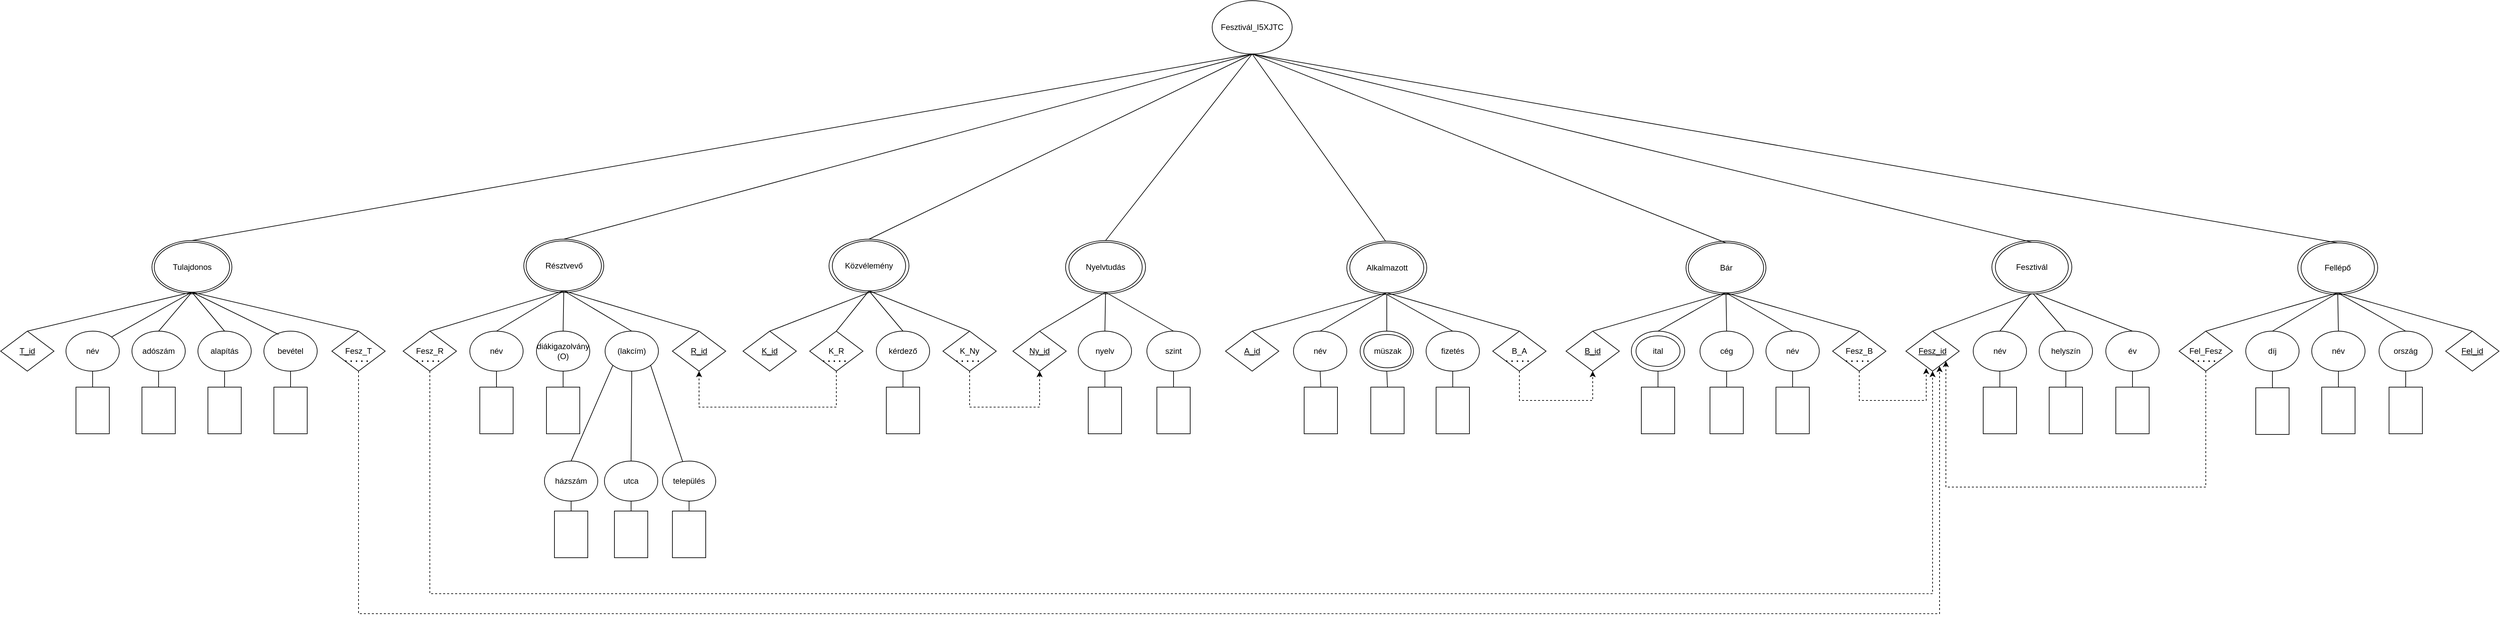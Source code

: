 <mxfile version="22.0.2" type="device">
  <diagram name="Page-1" id="97916047-d0de-89f5-080d-49f4d83e522f">
    <mxGraphModel dx="3779.5" dy="2480.5" grid="1" gridSize="10" guides="1" tooltips="1" connect="1" arrows="1" fold="1" page="1" pageScale="1.5" pageWidth="1169" pageHeight="827" background="none" math="0" shadow="0">
      <root>
        <mxCell id="0" />
        <mxCell id="1" parent="0" />
        <mxCell id="gpzR5CBWOuM9B5lPcLhK-56" value="Fesztivál_I5XJTC" style="ellipse;whiteSpace=wrap;html=1;" parent="1" vertex="1">
          <mxGeometry x="689" y="-240" width="120" height="80" as="geometry" />
        </mxCell>
        <mxCell id="gpzR5CBWOuM9B5lPcLhK-57" value="Résztvevő" style="ellipse;whiteSpace=wrap;html=1;" parent="1" vertex="1">
          <mxGeometry x="-344" y="118" width="120" height="80" as="geometry" />
        </mxCell>
        <mxCell id="gpzR5CBWOuM9B5lPcLhK-58" value="Bár" style="ellipse;whiteSpace=wrap;html=1;" parent="1" vertex="1">
          <mxGeometry x="1400" y="121" width="120" height="80" as="geometry" />
        </mxCell>
        <mxCell id="gpzR5CBWOuM9B5lPcLhK-59" value="Tulajdonos" style="ellipse;whiteSpace=wrap;html=1;" parent="1" vertex="1">
          <mxGeometry x="-902" y="120" width="120" height="80" as="geometry" />
        </mxCell>
        <mxCell id="gpzR5CBWOuM9B5lPcLhK-60" value="Fellépő" style="ellipse;whiteSpace=wrap;html=1;" parent="1" vertex="1">
          <mxGeometry x="2318" y="121" width="120" height="80" as="geometry" />
        </mxCell>
        <mxCell id="gpzR5CBWOuM9B5lPcLhK-62" value="" style="endArrow=none;html=1;rounded=0;entryX=0.5;entryY=1;entryDx=0;entryDy=0;exitX=0.5;exitY=0;exitDx=0;exitDy=0;" parent="1" source="OQ8OwJereQaBiXP1IK4k-3" target="gpzR5CBWOuM9B5lPcLhK-56" edge="1">
          <mxGeometry width="50" height="50" relative="1" as="geometry">
            <mxPoint x="867" y="570" as="sourcePoint" />
            <mxPoint x="917" y="520" as="targetPoint" />
          </mxGeometry>
        </mxCell>
        <mxCell id="gpzR5CBWOuM9B5lPcLhK-63" value="" style="endArrow=none;html=1;rounded=0;entryX=0.5;entryY=1;entryDx=0;entryDy=0;exitX=0.5;exitY=0;exitDx=0;exitDy=0;" parent="1" source="gpzR5CBWOuM9B5lPcLhK-57" target="gpzR5CBWOuM9B5lPcLhK-56" edge="1">
          <mxGeometry width="50" height="50" relative="1" as="geometry">
            <mxPoint x="867" y="570" as="sourcePoint" />
            <mxPoint x="917" y="520" as="targetPoint" />
          </mxGeometry>
        </mxCell>
        <mxCell id="gpzR5CBWOuM9B5lPcLhK-64" value="" style="endArrow=none;html=1;rounded=0;exitX=0.5;exitY=0;exitDx=0;exitDy=0;entryX=0.5;entryY=1;entryDx=0;entryDy=0;" parent="1" source="OQ8OwJereQaBiXP1IK4k-1" target="gpzR5CBWOuM9B5lPcLhK-56" edge="1">
          <mxGeometry width="50" height="50" relative="1" as="geometry">
            <mxPoint x="867" y="570" as="sourcePoint" />
            <mxPoint x="1090" y="70" as="targetPoint" />
          </mxGeometry>
        </mxCell>
        <mxCell id="gpzR5CBWOuM9B5lPcLhK-65" value="" style="endArrow=none;html=1;rounded=0;entryX=0.5;entryY=1;entryDx=0;entryDy=0;exitX=0.5;exitY=0;exitDx=0;exitDy=0;" parent="1" source="gpzR5CBWOuM9B5lPcLhK-59" target="gpzR5CBWOuM9B5lPcLhK-56" edge="1">
          <mxGeometry width="50" height="50" relative="1" as="geometry">
            <mxPoint x="-235.574" y="166.716" as="sourcePoint" />
            <mxPoint x="816" y="70" as="targetPoint" />
          </mxGeometry>
        </mxCell>
        <mxCell id="gpzR5CBWOuM9B5lPcLhK-67" value="név" style="ellipse;whiteSpace=wrap;html=1;" parent="1" vertex="1">
          <mxGeometry x="1831" y="256" width="80" height="60" as="geometry" />
        </mxCell>
        <mxCell id="gpzR5CBWOuM9B5lPcLhK-69" value="helyszín" style="ellipse;whiteSpace=wrap;html=1;" parent="1" vertex="1">
          <mxGeometry x="1930" y="256" width="80" height="60" as="geometry" />
        </mxCell>
        <mxCell id="gpzR5CBWOuM9B5lPcLhK-70" value="év" style="ellipse;whiteSpace=wrap;html=1;" parent="1" vertex="1">
          <mxGeometry x="2030" y="256" width="80" height="60" as="geometry" />
        </mxCell>
        <mxCell id="gpzR5CBWOuM9B5lPcLhK-74" value="" style="endArrow=none;html=1;rounded=0;exitX=0.5;exitY=0;exitDx=0;exitDy=0;entryX=0.5;entryY=1;entryDx=0;entryDy=0;" parent="1" source="eGRWjD5pN5fuBiRvpTxn-2" target="eGRWjD5pN5fuBiRvpTxn-11" edge="1">
          <mxGeometry width="50" height="50" relative="1" as="geometry">
            <mxPoint x="1449.04" y="4" as="sourcePoint" />
            <mxPoint x="1800" y="585" as="targetPoint" />
          </mxGeometry>
        </mxCell>
        <mxCell id="gpzR5CBWOuM9B5lPcLhK-75" value="" style="endArrow=none;html=1;rounded=0;entryX=0.5;entryY=1;entryDx=0;entryDy=0;exitX=0.5;exitY=0;exitDx=0;exitDy=0;" parent="1" source="gpzR5CBWOuM9B5lPcLhK-67" target="OQ8OwJereQaBiXP1IK4k-2" edge="1">
          <mxGeometry width="50" height="50" relative="1" as="geometry">
            <mxPoint x="1898" y="-25" as="sourcePoint" />
            <mxPoint x="1948" y="-75" as="targetPoint" />
          </mxGeometry>
        </mxCell>
        <mxCell id="gpzR5CBWOuM9B5lPcLhK-76" value="" style="endArrow=none;html=1;rounded=0;entryX=0.5;entryY=0;entryDx=0;entryDy=0;exitX=0.5;exitY=1;exitDx=0;exitDy=0;" parent="1" source="OQ8OwJereQaBiXP1IK4k-2" target="gpzR5CBWOuM9B5lPcLhK-69" edge="1">
          <mxGeometry width="50" height="50" relative="1" as="geometry">
            <mxPoint x="2100" y="180" as="sourcePoint" />
            <mxPoint x="1948" y="-75" as="targetPoint" />
          </mxGeometry>
        </mxCell>
        <mxCell id="gpzR5CBWOuM9B5lPcLhK-77" value="" style="endArrow=none;html=1;rounded=0;exitX=0.5;exitY=0;exitDx=0;exitDy=0;entryX=0.5;entryY=1;entryDx=0;entryDy=0;" parent="1" source="gpzR5CBWOuM9B5lPcLhK-70" target="OQ8OwJereQaBiXP1IK4k-2" edge="1">
          <mxGeometry width="50" height="50" relative="1" as="geometry">
            <mxPoint x="1898" y="-25" as="sourcePoint" />
            <mxPoint x="1983" y="240" as="targetPoint" />
          </mxGeometry>
        </mxCell>
        <mxCell id="gpzR5CBWOuM9B5lPcLhK-82" value="" style="endArrow=none;html=1;rounded=0;entryX=0.5;entryY=1;entryDx=0;entryDy=0;exitX=0.5;exitY=0;exitDx=0;exitDy=0;" parent="1" source="eGRWjD5pN5fuBiRvpTxn-88" target="gpzR5CBWOuM9B5lPcLhK-67" edge="1">
          <mxGeometry width="50" height="50" relative="1" as="geometry">
            <mxPoint x="1770" y="349" as="sourcePoint" />
            <mxPoint x="1923" y="-75" as="targetPoint" />
          </mxGeometry>
        </mxCell>
        <mxCell id="gpzR5CBWOuM9B5lPcLhK-83" value="" style="endArrow=none;html=1;rounded=0;entryX=0.5;entryY=1;entryDx=0;entryDy=0;exitX=0.5;exitY=0;exitDx=0;exitDy=0;" parent="1" source="eGRWjD5pN5fuBiRvpTxn-89" target="gpzR5CBWOuM9B5lPcLhK-69" edge="1">
          <mxGeometry width="50" height="50" relative="1" as="geometry">
            <mxPoint x="1885" y="349" as="sourcePoint" />
            <mxPoint x="1935" y="-75" as="targetPoint" />
          </mxGeometry>
        </mxCell>
        <mxCell id="gpzR5CBWOuM9B5lPcLhK-84" value="" style="endArrow=none;html=1;rounded=0;entryX=0.5;entryY=1;entryDx=0;entryDy=0;exitX=0.5;exitY=0;exitDx=0;exitDy=0;" parent="1" source="eGRWjD5pN5fuBiRvpTxn-90" target="gpzR5CBWOuM9B5lPcLhK-70" edge="1">
          <mxGeometry width="50" height="50" relative="1" as="geometry">
            <mxPoint x="2029" y="349" as="sourcePoint" />
            <mxPoint x="1935" y="-75" as="targetPoint" />
          </mxGeometry>
        </mxCell>
        <mxCell id="eGRWjD5pN5fuBiRvpTxn-2" value="&lt;u&gt;Fesz_id&lt;/u&gt;" style="rhombus;whiteSpace=wrap;html=1;" parent="1" vertex="1">
          <mxGeometry x="1730" y="256" width="80" height="60" as="geometry" />
        </mxCell>
        <mxCell id="eGRWjD5pN5fuBiRvpTxn-3" value="név" style="ellipse;whiteSpace=wrap;html=1;" parent="1" vertex="1">
          <mxGeometry x="-1031" y="256" width="80" height="60" as="geometry" />
        </mxCell>
        <mxCell id="eGRWjD5pN5fuBiRvpTxn-4" value="adószám" style="ellipse;whiteSpace=wrap;html=1;" parent="1" vertex="1">
          <mxGeometry x="-932" y="256" width="80" height="60" as="geometry" />
        </mxCell>
        <mxCell id="eGRWjD5pN5fuBiRvpTxn-5" value="&lt;u&gt;T_id&lt;/u&gt;" style="rhombus;whiteSpace=wrap;html=1;" parent="1" vertex="1">
          <mxGeometry x="-1129" y="256" width="80" height="60" as="geometry" />
        </mxCell>
        <mxCell id="eGRWjD5pN5fuBiRvpTxn-6" value="" style="endArrow=none;html=1;rounded=0;exitX=0.5;exitY=0;exitDx=0;exitDy=0;entryX=0.5;entryY=1;entryDx=0;entryDy=0;" parent="1" source="eGRWjD5pN5fuBiRvpTxn-5" target="OQ8OwJereQaBiXP1IK4k-8" edge="1">
          <mxGeometry width="50" height="50" relative="1" as="geometry">
            <mxPoint x="-796" y="435" as="sourcePoint" />
            <mxPoint x="-816" y="280" as="targetPoint" />
          </mxGeometry>
        </mxCell>
        <mxCell id="eGRWjD5pN5fuBiRvpTxn-7" value="" style="endArrow=none;html=1;rounded=0;entryX=0.5;entryY=1;entryDx=0;entryDy=0;exitX=1;exitY=0;exitDx=0;exitDy=0;" parent="1" source="eGRWjD5pN5fuBiRvpTxn-3" target="OQ8OwJereQaBiXP1IK4k-8" edge="1">
          <mxGeometry width="50" height="50" relative="1" as="geometry">
            <mxPoint x="-896" y="185" as="sourcePoint" />
            <mxPoint x="-846" y="135" as="targetPoint" />
          </mxGeometry>
        </mxCell>
        <mxCell id="eGRWjD5pN5fuBiRvpTxn-8" value="" style="endArrow=none;html=1;rounded=0;entryX=0.5;entryY=1;entryDx=0;entryDy=0;exitX=0.5;exitY=0;exitDx=0;exitDy=0;" parent="1" source="eGRWjD5pN5fuBiRvpTxn-4" target="OQ8OwJereQaBiXP1IK4k-8" edge="1">
          <mxGeometry width="50" height="50" relative="1" as="geometry">
            <mxPoint x="-896" y="185" as="sourcePoint" />
            <mxPoint x="-846" y="135" as="targetPoint" />
          </mxGeometry>
        </mxCell>
        <mxCell id="eGRWjD5pN5fuBiRvpTxn-9" value="alapítás" style="ellipse;whiteSpace=wrap;html=1;" parent="1" vertex="1">
          <mxGeometry x="-833" y="256" width="80" height="60" as="geometry" />
        </mxCell>
        <mxCell id="eGRWjD5pN5fuBiRvpTxn-10" value="" style="endArrow=none;html=1;rounded=0;exitX=0.5;exitY=0;exitDx=0;exitDy=0;entryX=0.5;entryY=1;entryDx=0;entryDy=0;" parent="1" source="eGRWjD5pN5fuBiRvpTxn-9" target="OQ8OwJereQaBiXP1IK4k-8" edge="1">
          <mxGeometry width="50" height="50" relative="1" as="geometry">
            <mxPoint x="-816" y="225" as="sourcePoint" />
            <mxPoint x="-759" y="250" as="targetPoint" />
          </mxGeometry>
        </mxCell>
        <mxCell id="eGRWjD5pN5fuBiRvpTxn-11" value="Fesztivál" style="ellipse;whiteSpace=wrap;html=1;" parent="1" vertex="1">
          <mxGeometry x="1859" y="120" width="120" height="80" as="geometry" />
        </mxCell>
        <mxCell id="eGRWjD5pN5fuBiRvpTxn-12" value="" style="endArrow=none;html=1;rounded=0;entryX=0.5;entryY=1;entryDx=0;entryDy=0;exitX=0.5;exitY=0;exitDx=0;exitDy=0;" parent="1" source="OQ8OwJereQaBiXP1IK4k-2" target="gpzR5CBWOuM9B5lPcLhK-56" edge="1">
          <mxGeometry width="50" height="50" relative="1" as="geometry">
            <mxPoint x="890" y="630" as="sourcePoint" />
            <mxPoint x="940" y="580" as="targetPoint" />
          </mxGeometry>
        </mxCell>
        <mxCell id="eGRWjD5pN5fuBiRvpTxn-18" value="bevétel" style="ellipse;whiteSpace=wrap;html=1;" parent="1" vertex="1">
          <mxGeometry x="-734" y="256" width="80" height="60" as="geometry" />
        </mxCell>
        <mxCell id="eGRWjD5pN5fuBiRvpTxn-19" value="" style="endArrow=none;html=1;rounded=0;entryX=0.5;entryY=1;entryDx=0;entryDy=0;exitX=0.275;exitY=0.083;exitDx=0;exitDy=0;exitPerimeter=0;" parent="1" source="eGRWjD5pN5fuBiRvpTxn-18" target="OQ8OwJereQaBiXP1IK4k-8" edge="1">
          <mxGeometry width="50" height="50" relative="1" as="geometry">
            <mxPoint x="-326" y="325" as="sourcePoint" />
            <mxPoint x="-276" y="275" as="targetPoint" />
          </mxGeometry>
        </mxCell>
        <mxCell id="eGRWjD5pN5fuBiRvpTxn-26" value="" style="endArrow=none;html=1;rounded=0;entryX=0.5;entryY=1;entryDx=0;entryDy=0;exitX=0.5;exitY=0;exitDx=0;exitDy=0;" parent="1" source="eGRWjD5pN5fuBiRvpTxn-79" target="eGRWjD5pN5fuBiRvpTxn-18" edge="1">
          <mxGeometry width="50" height="50" relative="1" as="geometry">
            <mxPoint x="-695" y="336" as="sourcePoint" />
            <mxPoint x="-314" y="515" as="targetPoint" />
          </mxGeometry>
        </mxCell>
        <mxCell id="eGRWjD5pN5fuBiRvpTxn-27" value="" style="endArrow=none;html=1;rounded=0;entryX=0.5;entryY=1;entryDx=0;entryDy=0;exitX=0.5;exitY=0;exitDx=0;exitDy=0;" parent="1" source="eGRWjD5pN5fuBiRvpTxn-80" target="eGRWjD5pN5fuBiRvpTxn-9" edge="1">
          <mxGeometry width="50" height="50" relative="1" as="geometry">
            <mxPoint x="-794" y="340" as="sourcePoint" />
            <mxPoint x="-323" y="515" as="targetPoint" />
          </mxGeometry>
        </mxCell>
        <mxCell id="eGRWjD5pN5fuBiRvpTxn-28" value="" style="endArrow=none;html=1;rounded=0;entryX=0.5;entryY=1;entryDx=0;entryDy=0;exitX=0.5;exitY=0;exitDx=0;exitDy=0;" parent="1" source="eGRWjD5pN5fuBiRvpTxn-78" target="eGRWjD5pN5fuBiRvpTxn-4" edge="1">
          <mxGeometry width="50" height="50" relative="1" as="geometry">
            <mxPoint x="-891" y="339" as="sourcePoint" />
            <mxPoint x="-322" y="515" as="targetPoint" />
          </mxGeometry>
        </mxCell>
        <mxCell id="eGRWjD5pN5fuBiRvpTxn-29" value="" style="endArrow=none;html=1;rounded=0;entryX=0.5;entryY=1;entryDx=0;entryDy=0;exitX=0.5;exitY=0;exitDx=0;exitDy=0;" parent="1" source="eGRWjD5pN5fuBiRvpTxn-77" target="eGRWjD5pN5fuBiRvpTxn-3" edge="1">
          <mxGeometry width="50" height="50" relative="1" as="geometry">
            <mxPoint x="-977" y="340.02" as="sourcePoint" />
            <mxPoint x="-316" y="515" as="targetPoint" />
          </mxGeometry>
        </mxCell>
        <mxCell id="eGRWjD5pN5fuBiRvpTxn-31" value="név" style="ellipse;whiteSpace=wrap;html=1;" parent="1" vertex="1">
          <mxGeometry x="2339" y="256" width="80" height="60" as="geometry" />
        </mxCell>
        <mxCell id="eGRWjD5pN5fuBiRvpTxn-32" value="ország" style="ellipse;whiteSpace=wrap;html=1;" parent="1" vertex="1">
          <mxGeometry x="2440" y="256" width="80" height="60" as="geometry" />
        </mxCell>
        <mxCell id="eGRWjD5pN5fuBiRvpTxn-33" value="díj" style="ellipse;whiteSpace=wrap;html=1;" parent="1" vertex="1">
          <mxGeometry x="2240" y="256" width="80" height="60" as="geometry" />
        </mxCell>
        <mxCell id="eGRWjD5pN5fuBiRvpTxn-35" value="&lt;u&gt;Fel_id&lt;/u&gt;" style="rhombus;whiteSpace=wrap;html=1;" parent="1" vertex="1">
          <mxGeometry x="2540" y="256" width="80" height="60" as="geometry" />
        </mxCell>
        <mxCell id="eGRWjD5pN5fuBiRvpTxn-36" value="" style="endArrow=none;html=1;rounded=0;exitX=0.5;exitY=0;exitDx=0;exitDy=0;entryX=0.5;entryY=1;entryDx=0;entryDy=0;" parent="1" source="eGRWjD5pN5fuBiRvpTxn-31" target="OQ8OwJereQaBiXP1IK4k-1" edge="1">
          <mxGeometry width="50" height="50" relative="1" as="geometry">
            <mxPoint x="2677" y="410" as="sourcePoint" />
            <mxPoint x="2230" y="250" as="targetPoint" />
          </mxGeometry>
        </mxCell>
        <mxCell id="eGRWjD5pN5fuBiRvpTxn-37" value="" style="endArrow=none;html=1;rounded=0;entryX=0.5;entryY=1;entryDx=0;entryDy=0;exitX=0.5;exitY=0;exitDx=0;exitDy=0;" parent="1" source="eGRWjD5pN5fuBiRvpTxn-35" target="OQ8OwJereQaBiXP1IK4k-1" edge="1">
          <mxGeometry width="50" height="50" relative="1" as="geometry">
            <mxPoint x="2401" y="410" as="sourcePoint" />
            <mxPoint x="2451" y="360" as="targetPoint" />
          </mxGeometry>
        </mxCell>
        <mxCell id="eGRWjD5pN5fuBiRvpTxn-38" value="" style="endArrow=none;html=1;rounded=0;entryX=0.5;entryY=1;entryDx=0;entryDy=0;exitX=0.5;exitY=0;exitDx=0;exitDy=0;" parent="1" source="eGRWjD5pN5fuBiRvpTxn-33" target="OQ8OwJereQaBiXP1IK4k-1" edge="1">
          <mxGeometry width="50" height="50" relative="1" as="geometry">
            <mxPoint x="2190" y="230" as="sourcePoint" />
            <mxPoint x="2727" y="360" as="targetPoint" />
          </mxGeometry>
        </mxCell>
        <mxCell id="eGRWjD5pN5fuBiRvpTxn-39" value="" style="endArrow=none;html=1;rounded=0;entryX=0.5;entryY=1;entryDx=0;entryDy=0;exitX=0.5;exitY=0;exitDx=0;exitDy=0;" parent="1" source="eGRWjD5pN5fuBiRvpTxn-32" target="OQ8OwJereQaBiXP1IK4k-1" edge="1">
          <mxGeometry width="50" height="50" relative="1" as="geometry">
            <mxPoint x="2677" y="410" as="sourcePoint" />
            <mxPoint x="2727" y="360" as="targetPoint" />
          </mxGeometry>
        </mxCell>
        <mxCell id="eGRWjD5pN5fuBiRvpTxn-47" value="" style="endArrow=none;html=1;rounded=0;entryX=0.5;entryY=0;entryDx=0;entryDy=0;exitX=0.5;exitY=1;exitDx=0;exitDy=0;" parent="1" source="eGRWjD5pN5fuBiRvpTxn-32" target="eGRWjD5pN5fuBiRvpTxn-93" edge="1">
          <mxGeometry width="50" height="50" relative="1" as="geometry">
            <mxPoint x="2620" y="570" as="sourcePoint" />
            <mxPoint x="2481" y="342.02" as="targetPoint" />
          </mxGeometry>
        </mxCell>
        <mxCell id="eGRWjD5pN5fuBiRvpTxn-48" value="" style="endArrow=none;html=1;rounded=0;entryX=0.5;entryY=1;entryDx=0;entryDy=0;exitX=0.5;exitY=0;exitDx=0;exitDy=0;" parent="1" source="eGRWjD5pN5fuBiRvpTxn-92" target="eGRWjD5pN5fuBiRvpTxn-31" edge="1">
          <mxGeometry width="50" height="50" relative="1" as="geometry">
            <mxPoint x="2358" y="345.02" as="sourcePoint" />
            <mxPoint x="2659" y="520" as="targetPoint" />
          </mxGeometry>
        </mxCell>
        <mxCell id="eGRWjD5pN5fuBiRvpTxn-49" value="" style="endArrow=none;html=1;rounded=0;entryX=0.5;entryY=1;entryDx=0;entryDy=0;exitX=0.5;exitY=0;exitDx=0;exitDy=0;" parent="1" source="eGRWjD5pN5fuBiRvpTxn-91" target="eGRWjD5pN5fuBiRvpTxn-33" edge="1">
          <mxGeometry width="50" height="50" relative="1" as="geometry">
            <mxPoint x="2232" y="351.02" as="sourcePoint" />
            <mxPoint x="2654" y="521" as="targetPoint" />
          </mxGeometry>
        </mxCell>
        <mxCell id="eGRWjD5pN5fuBiRvpTxn-54" value="&lt;u&gt;B_id&lt;/u&gt;" style="rhombus;whiteSpace=wrap;html=1;" parent="1" vertex="1">
          <mxGeometry x="1220" y="256" width="80" height="60" as="geometry" />
        </mxCell>
        <mxCell id="eGRWjD5pN5fuBiRvpTxn-55" value="" style="endArrow=none;html=1;rounded=0;exitX=0.5;exitY=0;exitDx=0;exitDy=0;entryX=0.5;entryY=1;entryDx=0;entryDy=0;" parent="1" source="eGRWjD5pN5fuBiRvpTxn-54" target="OQ8OwJereQaBiXP1IK4k-3" edge="1">
          <mxGeometry width="50" height="50" relative="1" as="geometry">
            <mxPoint x="1699" y="450" as="sourcePoint" />
            <mxPoint x="1530" y="250" as="targetPoint" />
          </mxGeometry>
        </mxCell>
        <mxCell id="eGRWjD5pN5fuBiRvpTxn-57" value="név" style="ellipse;whiteSpace=wrap;html=1;" parent="1" vertex="1">
          <mxGeometry x="1520" y="256" width="80" height="60" as="geometry" />
        </mxCell>
        <mxCell id="eGRWjD5pN5fuBiRvpTxn-58" value="cég" style="ellipse;whiteSpace=wrap;html=1;" parent="1" vertex="1">
          <mxGeometry x="1421" y="256" width="80" height="60" as="geometry" />
        </mxCell>
        <mxCell id="eGRWjD5pN5fuBiRvpTxn-59" value="ital" style="ellipse;whiteSpace=wrap;html=1;" parent="1" vertex="1">
          <mxGeometry x="1318" y="256" width="80" height="60" as="geometry" />
        </mxCell>
        <mxCell id="eGRWjD5pN5fuBiRvpTxn-60" value="" style="endArrow=none;html=1;rounded=0;entryX=0.5;entryY=1;entryDx=0;entryDy=0;exitX=0.5;exitY=0;exitDx=0;exitDy=0;" parent="1" source="OQ8OwJereQaBiXP1IK4k-4" target="gpzR5CBWOuM9B5lPcLhK-56" edge="1">
          <mxGeometry width="50" height="50" relative="1" as="geometry">
            <mxPoint x="1060" y="690" as="sourcePoint" />
            <mxPoint x="1050" y="270" as="targetPoint" />
          </mxGeometry>
        </mxCell>
        <mxCell id="eGRWjD5pN5fuBiRvpTxn-61" value="" style="endArrow=none;html=1;rounded=0;entryX=0.5;entryY=0;entryDx=0;entryDy=0;exitX=0.5;exitY=1;exitDx=0;exitDy=0;" parent="1" source="OQ8OwJereQaBiXP1IK4k-3" target="eGRWjD5pN5fuBiRvpTxn-57" edge="1">
          <mxGeometry width="50" height="50" relative="1" as="geometry">
            <mxPoint x="1485" y="200" as="sourcePoint" />
            <mxPoint x="1785" y="400" as="targetPoint" />
          </mxGeometry>
        </mxCell>
        <mxCell id="eGRWjD5pN5fuBiRvpTxn-62" value="" style="endArrow=none;html=1;rounded=0;entryX=0.5;entryY=1;entryDx=0;entryDy=0;exitX=0.5;exitY=0;exitDx=0;exitDy=0;" parent="1" source="eGRWjD5pN5fuBiRvpTxn-58" target="OQ8OwJereQaBiXP1IK4k-3" edge="1">
          <mxGeometry width="50" height="50" relative="1" as="geometry">
            <mxPoint x="1540" y="290" as="sourcePoint" />
            <mxPoint x="1785" y="400" as="targetPoint" />
          </mxGeometry>
        </mxCell>
        <mxCell id="eGRWjD5pN5fuBiRvpTxn-63" value="" style="endArrow=none;html=1;rounded=0;entryX=0.5;entryY=1;entryDx=0;entryDy=0;exitX=0.5;exitY=0;exitDx=0;exitDy=0;" parent="1" source="eGRWjD5pN5fuBiRvpTxn-59" target="OQ8OwJereQaBiXP1IK4k-3" edge="1">
          <mxGeometry width="50" height="50" relative="1" as="geometry">
            <mxPoint x="1370" y="180" as="sourcePoint" />
            <mxPoint x="1785" y="400" as="targetPoint" />
          </mxGeometry>
        </mxCell>
        <mxCell id="eGRWjD5pN5fuBiRvpTxn-65" value="" style="endArrow=none;html=1;rounded=0;entryX=0.5;entryY=1;entryDx=0;entryDy=0;exitX=0.5;exitY=0;exitDx=0;exitDy=0;" parent="1" source="eGRWjD5pN5fuBiRvpTxn-87" target="eGRWjD5pN5fuBiRvpTxn-57" edge="1">
          <mxGeometry width="50" height="50" relative="1" as="geometry">
            <mxPoint x="1459" y="345.98" as="sourcePoint" />
            <mxPoint x="1743" y="400" as="targetPoint" />
          </mxGeometry>
        </mxCell>
        <mxCell id="eGRWjD5pN5fuBiRvpTxn-67" value="" style="endArrow=none;html=1;rounded=0;entryX=0.5;entryY=1;entryDx=0;entryDy=0;exitX=0.5;exitY=0;exitDx=0;exitDy=0;" parent="1" source="eGRWjD5pN5fuBiRvpTxn-86" target="eGRWjD5pN5fuBiRvpTxn-58" edge="1">
          <mxGeometry width="50" height="50" relative="1" as="geometry">
            <mxPoint x="1327" y="341.98" as="sourcePoint" />
            <mxPoint x="1781" y="400" as="targetPoint" />
          </mxGeometry>
        </mxCell>
        <mxCell id="eGRWjD5pN5fuBiRvpTxn-69" value="" style="endArrow=none;html=1;rounded=0;entryX=0.5;entryY=1;entryDx=0;entryDy=0;exitX=0.5;exitY=0;exitDx=0;exitDy=0;" parent="1" source="eGRWjD5pN5fuBiRvpTxn-85" target="eGRWjD5pN5fuBiRvpTxn-59" edge="1">
          <mxGeometry width="50" height="50" relative="1" as="geometry">
            <mxPoint x="1217" y="341.02" as="sourcePoint" />
            <mxPoint x="1768" y="400" as="targetPoint" />
          </mxGeometry>
        </mxCell>
        <mxCell id="eGRWjD5pN5fuBiRvpTxn-70" value="név" style="ellipse;whiteSpace=wrap;html=1;" parent="1" vertex="1">
          <mxGeometry x="-425" y="256" width="80" height="60" as="geometry" />
        </mxCell>
        <mxCell id="eGRWjD5pN5fuBiRvpTxn-71" value="diákigazolvány&lt;br&gt;(O)" style="ellipse;whiteSpace=wrap;html=1;" parent="1" vertex="1">
          <mxGeometry x="-325" y="256" width="80" height="60" as="geometry" />
        </mxCell>
        <mxCell id="eGRWjD5pN5fuBiRvpTxn-72" value="&lt;u&gt;R_id&lt;/u&gt;" style="rhombus;whiteSpace=wrap;html=1;" parent="1" vertex="1">
          <mxGeometry x="-121" y="256" width="80" height="60" as="geometry" />
        </mxCell>
        <mxCell id="eGRWjD5pN5fuBiRvpTxn-73" value="" style="endArrow=none;html=1;rounded=0;entryX=0.5;entryY=1;entryDx=0;entryDy=0;exitX=0.5;exitY=0;exitDx=0;exitDy=0;" parent="1" source="eGRWjD5pN5fuBiRvpTxn-70" target="OQ8OwJereQaBiXP1IK4k-7" edge="1">
          <mxGeometry width="50" height="50" relative="1" as="geometry">
            <mxPoint x="149" y="430" as="sourcePoint" />
            <mxPoint x="199" y="380" as="targetPoint" />
          </mxGeometry>
        </mxCell>
        <mxCell id="eGRWjD5pN5fuBiRvpTxn-74" value="" style="endArrow=none;html=1;rounded=0;entryX=0.5;entryY=1;entryDx=0;entryDy=0;exitX=0.5;exitY=0;exitDx=0;exitDy=0;" parent="1" source="eGRWjD5pN5fuBiRvpTxn-71" target="OQ8OwJereQaBiXP1IK4k-7" edge="1">
          <mxGeometry width="50" height="50" relative="1" as="geometry">
            <mxPoint x="149" y="430" as="sourcePoint" />
            <mxPoint x="199" y="380" as="targetPoint" />
          </mxGeometry>
        </mxCell>
        <mxCell id="eGRWjD5pN5fuBiRvpTxn-75" value="" style="endArrow=none;html=1;rounded=0;entryX=0.5;entryY=1;entryDx=0;entryDy=0;exitX=0.5;exitY=0;exitDx=0;exitDy=0;" parent="1" source="eGRWjD5pN5fuBiRvpTxn-72" target="OQ8OwJereQaBiXP1IK4k-7" edge="1">
          <mxGeometry width="50" height="50" relative="1" as="geometry">
            <mxPoint x="149" y="430" as="sourcePoint" />
            <mxPoint x="199" y="380" as="targetPoint" />
          </mxGeometry>
        </mxCell>
        <mxCell id="eGRWjD5pN5fuBiRvpTxn-77" value="" style="rounded=0;whiteSpace=wrap;html=1;" parent="1" vertex="1">
          <mxGeometry x="-1016" y="340" width="50" height="70" as="geometry" />
        </mxCell>
        <mxCell id="eGRWjD5pN5fuBiRvpTxn-78" value="" style="rounded=0;whiteSpace=wrap;html=1;" parent="1" vertex="1">
          <mxGeometry x="-917" y="340" width="50" height="70" as="geometry" />
        </mxCell>
        <mxCell id="eGRWjD5pN5fuBiRvpTxn-79" value="" style="rounded=0;whiteSpace=wrap;html=1;" parent="1" vertex="1">
          <mxGeometry x="-719" y="340" width="50" height="70" as="geometry" />
        </mxCell>
        <mxCell id="eGRWjD5pN5fuBiRvpTxn-80" value="" style="rounded=0;whiteSpace=wrap;html=1;" parent="1" vertex="1">
          <mxGeometry x="-818" y="340" width="50" height="70" as="geometry" />
        </mxCell>
        <mxCell id="eGRWjD5pN5fuBiRvpTxn-81" value="" style="rounded=0;whiteSpace=wrap;html=1;" parent="1" vertex="1">
          <mxGeometry x="-410" y="340" width="50" height="70" as="geometry" />
        </mxCell>
        <mxCell id="eGRWjD5pN5fuBiRvpTxn-82" value="" style="rounded=0;whiteSpace=wrap;html=1;" parent="1" vertex="1">
          <mxGeometry x="-310" y="340" width="50" height="70" as="geometry" />
        </mxCell>
        <mxCell id="eGRWjD5pN5fuBiRvpTxn-83" value="" style="endArrow=none;html=1;rounded=0;entryX=0.5;entryY=1;entryDx=0;entryDy=0;exitX=0.5;exitY=0;exitDx=0;exitDy=0;" parent="1" source="eGRWjD5pN5fuBiRvpTxn-81" target="eGRWjD5pN5fuBiRvpTxn-70" edge="1">
          <mxGeometry width="50" height="50" relative="1" as="geometry">
            <mxPoint x="-95" y="430" as="sourcePoint" />
            <mxPoint x="-45" y="380" as="targetPoint" />
          </mxGeometry>
        </mxCell>
        <mxCell id="eGRWjD5pN5fuBiRvpTxn-84" value="" style="endArrow=none;html=1;rounded=0;exitX=0.5;exitY=0;exitDx=0;exitDy=0;entryX=0.5;entryY=1;entryDx=0;entryDy=0;" parent="1" source="eGRWjD5pN5fuBiRvpTxn-82" target="eGRWjD5pN5fuBiRvpTxn-71" edge="1">
          <mxGeometry width="50" height="50" relative="1" as="geometry">
            <mxPoint x="-82" y="430" as="sourcePoint" />
            <mxPoint x="-315" y="330" as="targetPoint" />
          </mxGeometry>
        </mxCell>
        <mxCell id="eGRWjD5pN5fuBiRvpTxn-85" value="" style="rounded=0;whiteSpace=wrap;html=1;" parent="1" vertex="1">
          <mxGeometry x="1333" y="340" width="50" height="70" as="geometry" />
        </mxCell>
        <mxCell id="eGRWjD5pN5fuBiRvpTxn-86" value="" style="rounded=0;whiteSpace=wrap;html=1;" parent="1" vertex="1">
          <mxGeometry x="1436" y="340" width="50" height="70" as="geometry" />
        </mxCell>
        <mxCell id="eGRWjD5pN5fuBiRvpTxn-87" value="" style="rounded=0;whiteSpace=wrap;html=1;" parent="1" vertex="1">
          <mxGeometry x="1535" y="340" width="50" height="70" as="geometry" />
        </mxCell>
        <mxCell id="eGRWjD5pN5fuBiRvpTxn-88" value="" style="rounded=0;whiteSpace=wrap;html=1;" parent="1" vertex="1">
          <mxGeometry x="1846" y="340" width="50" height="70" as="geometry" />
        </mxCell>
        <mxCell id="eGRWjD5pN5fuBiRvpTxn-89" value="" style="rounded=0;whiteSpace=wrap;html=1;" parent="1" vertex="1">
          <mxGeometry x="1945" y="340" width="50" height="70" as="geometry" />
        </mxCell>
        <mxCell id="eGRWjD5pN5fuBiRvpTxn-90" value="" style="rounded=0;whiteSpace=wrap;html=1;" parent="1" vertex="1">
          <mxGeometry x="2045" y="340" width="50" height="70" as="geometry" />
        </mxCell>
        <mxCell id="eGRWjD5pN5fuBiRvpTxn-91" value="" style="rounded=0;whiteSpace=wrap;html=1;" parent="1" vertex="1">
          <mxGeometry x="2255" y="341" width="50" height="70" as="geometry" />
        </mxCell>
        <mxCell id="eGRWjD5pN5fuBiRvpTxn-92" value="" style="rounded=0;whiteSpace=wrap;html=1;" parent="1" vertex="1">
          <mxGeometry x="2354" y="340" width="50" height="70" as="geometry" />
        </mxCell>
        <mxCell id="eGRWjD5pN5fuBiRvpTxn-93" value="" style="rounded=0;whiteSpace=wrap;html=1;" parent="1" vertex="1">
          <mxGeometry x="2455" y="340" width="50" height="70" as="geometry" />
        </mxCell>
        <mxCell id="eGRWjD5pN5fuBiRvpTxn-94" value="" style="endArrow=none;html=1;rounded=0;exitX=0.5;exitY=0;exitDx=0;exitDy=0;entryX=0.5;entryY=1;entryDx=0;entryDy=0;" parent="1" source="eGRWjD5pN5fuBiRvpTxn-95" edge="1" target="OQ8OwJereQaBiXP1IK4k-8">
          <mxGeometry width="50" height="50" relative="1" as="geometry">
            <mxPoint x="-769" y="480" as="sourcePoint" />
            <mxPoint x="-532" y="450" as="targetPoint" />
          </mxGeometry>
        </mxCell>
        <mxCell id="ZJUqIeF_-J3eagiU4TCH-17" style="edgeStyle=orthogonalEdgeStyle;rounded=0;orthogonalLoop=1;jettySize=auto;html=1;exitX=0.5;exitY=1;exitDx=0;exitDy=0;entryX=0.631;entryY=0.875;entryDx=0;entryDy=0;dashed=1;entryPerimeter=0;" parent="1" source="eGRWjD5pN5fuBiRvpTxn-95" target="eGRWjD5pN5fuBiRvpTxn-2" edge="1">
          <mxGeometry relative="1" as="geometry">
            <Array as="points">
              <mxPoint x="-592" y="680" />
              <mxPoint x="1781" y="680" />
            </Array>
          </mxGeometry>
        </mxCell>
        <mxCell id="eGRWjD5pN5fuBiRvpTxn-95" value="Fesz_T" style="rhombus;whiteSpace=wrap;html=1;" parent="1" vertex="1">
          <mxGeometry x="-632" y="256" width="80" height="60" as="geometry" />
        </mxCell>
        <mxCell id="eGRWjD5pN5fuBiRvpTxn-96" value="" style="endArrow=none;html=1;rounded=0;entryX=0.5;entryY=0;entryDx=0;entryDy=0;exitX=0.5;exitY=1;exitDx=0;exitDy=0;" parent="1" target="eGRWjD5pN5fuBiRvpTxn-97" edge="1" source="OQ8OwJereQaBiXP1IK4k-1">
          <mxGeometry width="50" height="50" relative="1" as="geometry">
            <mxPoint x="2337" y="420" as="sourcePoint" />
            <mxPoint x="2127" y="480" as="targetPoint" />
          </mxGeometry>
        </mxCell>
        <mxCell id="2494E5i11pp2VTstkDPC-6" style="edgeStyle=orthogonalEdgeStyle;rounded=0;orthogonalLoop=1;jettySize=auto;html=1;exitX=0.5;exitY=1;exitDx=0;exitDy=0;entryX=1;entryY=1;entryDx=0;entryDy=0;dashed=1;" parent="1" source="eGRWjD5pN5fuBiRvpTxn-97" target="eGRWjD5pN5fuBiRvpTxn-2" edge="1">
          <mxGeometry relative="1" as="geometry">
            <Array as="points">
              <mxPoint x="2180" y="490" />
              <mxPoint x="1790" y="490" />
            </Array>
          </mxGeometry>
        </mxCell>
        <mxCell id="eGRWjD5pN5fuBiRvpTxn-97" value="Fel_Fesz" style="rhombus;whiteSpace=wrap;html=1;" parent="1" vertex="1">
          <mxGeometry x="2140" y="256" width="80" height="60" as="geometry" />
        </mxCell>
        <mxCell id="eGRWjD5pN5fuBiRvpTxn-99" value="(lakcím)" style="ellipse;whiteSpace=wrap;html=1;" parent="1" vertex="1">
          <mxGeometry x="-222" y="256" width="80" height="60" as="geometry" />
        </mxCell>
        <mxCell id="eGRWjD5pN5fuBiRvpTxn-100" value="" style="endArrow=none;html=1;rounded=0;entryX=0.5;entryY=1;entryDx=0;entryDy=0;exitX=0.5;exitY=0;exitDx=0;exitDy=0;" parent="1" source="eGRWjD5pN5fuBiRvpTxn-99" target="OQ8OwJereQaBiXP1IK4k-7" edge="1">
          <mxGeometry width="50" height="50" relative="1" as="geometry">
            <mxPoint x="399" y="350" as="sourcePoint" />
            <mxPoint x="449" y="300" as="targetPoint" />
          </mxGeometry>
        </mxCell>
        <mxCell id="eGRWjD5pN5fuBiRvpTxn-101" value="település" style="ellipse;whiteSpace=wrap;html=1;" parent="1" vertex="1">
          <mxGeometry x="-136" y="451" width="80" height="60" as="geometry" />
        </mxCell>
        <mxCell id="eGRWjD5pN5fuBiRvpTxn-102" value="utca" style="ellipse;whiteSpace=wrap;html=1;" parent="1" vertex="1">
          <mxGeometry x="-223" y="451" width="80" height="60" as="geometry" />
        </mxCell>
        <mxCell id="eGRWjD5pN5fuBiRvpTxn-103" value="házszám" style="ellipse;whiteSpace=wrap;html=1;" parent="1" vertex="1">
          <mxGeometry x="-313" y="451" width="80" height="60" as="geometry" />
        </mxCell>
        <mxCell id="eGRWjD5pN5fuBiRvpTxn-104" value="" style="endArrow=none;html=1;rounded=0;entryX=1;entryY=1;entryDx=0;entryDy=0;exitX=0.381;exitY=0.017;exitDx=0;exitDy=0;exitPerimeter=0;" parent="1" source="eGRWjD5pN5fuBiRvpTxn-101" target="eGRWjD5pN5fuBiRvpTxn-99" edge="1">
          <mxGeometry width="50" height="50" relative="1" as="geometry">
            <mxPoint x="-114.36" y="445.4" as="sourcePoint" />
            <mxPoint x="138" y="480" as="targetPoint" />
          </mxGeometry>
        </mxCell>
        <mxCell id="eGRWjD5pN5fuBiRvpTxn-105" value="" style="endArrow=none;html=1;rounded=0;entryX=0.5;entryY=1;entryDx=0;entryDy=0;exitX=0.5;exitY=0;exitDx=0;exitDy=0;" parent="1" source="eGRWjD5pN5fuBiRvpTxn-102" target="eGRWjD5pN5fuBiRvpTxn-99" edge="1">
          <mxGeometry width="50" height="50" relative="1" as="geometry">
            <mxPoint x="88" y="530" as="sourcePoint" />
            <mxPoint x="138" y="480" as="targetPoint" />
          </mxGeometry>
        </mxCell>
        <mxCell id="eGRWjD5pN5fuBiRvpTxn-106" value="" style="endArrow=none;html=1;rounded=0;entryX=0;entryY=1;entryDx=0;entryDy=0;exitX=0.5;exitY=0;exitDx=0;exitDy=0;" parent="1" source="eGRWjD5pN5fuBiRvpTxn-103" target="eGRWjD5pN5fuBiRvpTxn-99" edge="1">
          <mxGeometry width="50" height="50" relative="1" as="geometry">
            <mxPoint x="88" y="530" as="sourcePoint" />
            <mxPoint x="138" y="480" as="targetPoint" />
          </mxGeometry>
        </mxCell>
        <mxCell id="eGRWjD5pN5fuBiRvpTxn-107" value="" style="endArrow=none;html=1;rounded=0;entryX=0.5;entryY=1;entryDx=0;entryDy=0;exitX=0.5;exitY=0;exitDx=0;exitDy=0;" parent="1" source="eGRWjD5pN5fuBiRvpTxn-108" target="eGRWjD5pN5fuBiRvpTxn-101" edge="1">
          <mxGeometry width="50" height="50" relative="1" as="geometry">
            <mxPoint x="-96" y="541" as="sourcePoint" />
            <mxPoint x="-96" y="511" as="targetPoint" />
          </mxGeometry>
        </mxCell>
        <mxCell id="eGRWjD5pN5fuBiRvpTxn-108" value="" style="rounded=0;whiteSpace=wrap;html=1;" parent="1" vertex="1">
          <mxGeometry x="-121" y="526" width="50" height="70" as="geometry" />
        </mxCell>
        <mxCell id="eGRWjD5pN5fuBiRvpTxn-109" value="" style="rounded=0;whiteSpace=wrap;html=1;" parent="1" vertex="1">
          <mxGeometry x="-208" y="526" width="50" height="70" as="geometry" />
        </mxCell>
        <mxCell id="eGRWjD5pN5fuBiRvpTxn-110" value="" style="rounded=0;whiteSpace=wrap;html=1;" parent="1" vertex="1">
          <mxGeometry x="-298" y="526" width="50" height="70" as="geometry" />
        </mxCell>
        <mxCell id="eGRWjD5pN5fuBiRvpTxn-111" value="" style="endArrow=none;html=1;rounded=0;entryX=0.5;entryY=1;entryDx=0;entryDy=0;exitX=0.5;exitY=0;exitDx=0;exitDy=0;" parent="1" source="eGRWjD5pN5fuBiRvpTxn-109" target="eGRWjD5pN5fuBiRvpTxn-102" edge="1">
          <mxGeometry width="50" height="50" relative="1" as="geometry">
            <mxPoint x="97" y="541" as="sourcePoint" />
            <mxPoint x="147" y="491" as="targetPoint" />
          </mxGeometry>
        </mxCell>
        <mxCell id="eGRWjD5pN5fuBiRvpTxn-112" value="" style="endArrow=none;html=1;rounded=0;entryX=0.5;entryY=1;entryDx=0;entryDy=0;exitX=0.5;exitY=0;exitDx=0;exitDy=0;" parent="1" source="eGRWjD5pN5fuBiRvpTxn-110" target="eGRWjD5pN5fuBiRvpTxn-103" edge="1">
          <mxGeometry width="50" height="50" relative="1" as="geometry">
            <mxPoint x="97" y="541" as="sourcePoint" />
            <mxPoint x="147" y="491" as="targetPoint" />
          </mxGeometry>
        </mxCell>
        <mxCell id="eGRWjD5pN5fuBiRvpTxn-115" value="" style="endArrow=none;html=1;rounded=0;exitX=0.5;exitY=0;exitDx=0;exitDy=0;entryX=0.5;entryY=1;entryDx=0;entryDy=0;" parent="1" source="eGRWjD5pN5fuBiRvpTxn-116" edge="1" target="OQ8OwJereQaBiXP1IK4k-3">
          <mxGeometry width="50" height="50" relative="1" as="geometry">
            <mxPoint x="1632" y="570" as="sourcePoint" />
            <mxPoint x="1549" y="420" as="targetPoint" />
          </mxGeometry>
        </mxCell>
        <mxCell id="2494E5i11pp2VTstkDPC-7" style="edgeStyle=orthogonalEdgeStyle;rounded=0;orthogonalLoop=1;jettySize=auto;html=1;exitX=0.5;exitY=1;exitDx=0;exitDy=0;entryX=0.381;entryY=0.925;entryDx=0;entryDy=0;entryPerimeter=0;dashed=1;" parent="1" source="eGRWjD5pN5fuBiRvpTxn-116" target="eGRWjD5pN5fuBiRvpTxn-2" edge="1">
          <mxGeometry relative="1" as="geometry">
            <mxPoint x="1757" y="520" as="sourcePoint" />
            <Array as="points">
              <mxPoint x="1660" y="360" />
              <mxPoint x="1761" y="360" />
            </Array>
          </mxGeometry>
        </mxCell>
        <mxCell id="eGRWjD5pN5fuBiRvpTxn-116" value="Fesz_B" style="rhombus;whiteSpace=wrap;html=1;" parent="1" vertex="1">
          <mxGeometry x="1620" y="256" width="80" height="60" as="geometry" />
        </mxCell>
        <mxCell id="eGRWjD5pN5fuBiRvpTxn-117" value="" style="endArrow=none;html=1;rounded=0;exitX=0.5;exitY=0;exitDx=0;exitDy=0;entryX=0.5;entryY=1;entryDx=0;entryDy=0;" parent="1" source="eGRWjD5pN5fuBiRvpTxn-118" edge="1" target="OQ8OwJereQaBiXP1IK4k-7">
          <mxGeometry width="50" height="50" relative="1" as="geometry">
            <mxPoint x="-231" y="470" as="sourcePoint" />
            <mxPoint x="-161" y="420" as="targetPoint" />
          </mxGeometry>
        </mxCell>
        <mxCell id="2494E5i11pp2VTstkDPC-5" style="edgeStyle=orthogonalEdgeStyle;rounded=0;orthogonalLoop=1;jettySize=auto;html=1;entryX=0.5;entryY=1;entryDx=0;entryDy=0;exitX=0.5;exitY=1;exitDx=0;exitDy=0;dashed=1;" parent="1" source="eGRWjD5pN5fuBiRvpTxn-118" target="eGRWjD5pN5fuBiRvpTxn-2" edge="1">
          <mxGeometry relative="1" as="geometry">
            <mxPoint x="1290" y="1000" as="targetPoint" />
            <Array as="points">
              <mxPoint x="-485" y="650" />
              <mxPoint x="1770" y="650" />
            </Array>
          </mxGeometry>
        </mxCell>
        <mxCell id="eGRWjD5pN5fuBiRvpTxn-118" value="Fesz_R" style="rhombus;whiteSpace=wrap;html=1;" parent="1" vertex="1">
          <mxGeometry x="-525" y="256" width="80" height="60" as="geometry" />
        </mxCell>
        <mxCell id="eGRWjD5pN5fuBiRvpTxn-119" value="Nyelvtudás" style="ellipse;whiteSpace=wrap;html=1;" parent="1" vertex="1">
          <mxGeometry x="469" y="120" width="120" height="80" as="geometry" />
        </mxCell>
        <mxCell id="eGRWjD5pN5fuBiRvpTxn-120" value="Alkalmazott" style="ellipse;whiteSpace=wrap;html=1;" parent="1" vertex="1">
          <mxGeometry x="891" y="121" width="120" height="80" as="geometry" />
        </mxCell>
        <mxCell id="eGRWjD5pN5fuBiRvpTxn-121" value="nyelv" style="ellipse;whiteSpace=wrap;html=1;" parent="1" vertex="1">
          <mxGeometry x="488" y="256" width="80" height="60" as="geometry" />
        </mxCell>
        <mxCell id="eGRWjD5pN5fuBiRvpTxn-122" value="" style="rounded=0;whiteSpace=wrap;html=1;" parent="1" vertex="1">
          <mxGeometry x="503" y="340" width="50" height="70" as="geometry" />
        </mxCell>
        <mxCell id="eGRWjD5pN5fuBiRvpTxn-123" value="" style="endArrow=none;html=1;rounded=0;entryX=0.5;entryY=1;entryDx=0;entryDy=0;exitX=0.5;exitY=0;exitDx=0;exitDy=0;" parent="1" source="eGRWjD5pN5fuBiRvpTxn-122" target="eGRWjD5pN5fuBiRvpTxn-121" edge="1">
          <mxGeometry width="50" height="50" relative="1" as="geometry">
            <mxPoint x="1211" y="378" as="sourcePoint" />
            <mxPoint x="1261" y="328" as="targetPoint" />
          </mxGeometry>
        </mxCell>
        <mxCell id="eGRWjD5pN5fuBiRvpTxn-124" value="szint" style="ellipse;whiteSpace=wrap;html=1;" parent="1" vertex="1">
          <mxGeometry x="591" y="256" width="80" height="60" as="geometry" />
        </mxCell>
        <mxCell id="eGRWjD5pN5fuBiRvpTxn-125" value="" style="rounded=0;whiteSpace=wrap;html=1;" parent="1" vertex="1">
          <mxGeometry x="606" y="340" width="50" height="70" as="geometry" />
        </mxCell>
        <mxCell id="eGRWjD5pN5fuBiRvpTxn-126" value="" style="endArrow=none;html=1;rounded=0;entryX=0.5;entryY=1;entryDx=0;entryDy=0;exitX=0.5;exitY=0;exitDx=0;exitDy=0;" parent="1" source="eGRWjD5pN5fuBiRvpTxn-125" target="eGRWjD5pN5fuBiRvpTxn-124" edge="1">
          <mxGeometry width="50" height="50" relative="1" as="geometry">
            <mxPoint x="1276" y="388" as="sourcePoint" />
            <mxPoint x="1326" y="338" as="targetPoint" />
          </mxGeometry>
        </mxCell>
        <mxCell id="eGRWjD5pN5fuBiRvpTxn-131" value="" style="endArrow=none;html=1;rounded=0;entryX=0.5;entryY=1;entryDx=0;entryDy=0;exitX=0.5;exitY=0;exitDx=0;exitDy=0;" parent="1" source="eGRWjD5pN5fuBiRvpTxn-124" target="OQ8OwJereQaBiXP1IK4k-5" edge="1">
          <mxGeometry width="50" height="50" relative="1" as="geometry">
            <mxPoint x="1168" y="208" as="sourcePoint" />
            <mxPoint x="1218" y="158" as="targetPoint" />
          </mxGeometry>
        </mxCell>
        <mxCell id="eGRWjD5pN5fuBiRvpTxn-132" value="" style="endArrow=none;html=1;rounded=0;entryX=0.5;entryY=1;entryDx=0;entryDy=0;exitX=0.5;exitY=0;exitDx=0;exitDy=0;" parent="1" source="eGRWjD5pN5fuBiRvpTxn-121" target="OQ8OwJereQaBiXP1IK4k-5" edge="1">
          <mxGeometry width="50" height="50" relative="1" as="geometry">
            <mxPoint x="1168" y="208" as="sourcePoint" />
            <mxPoint x="1218" y="158" as="targetPoint" />
          </mxGeometry>
        </mxCell>
        <mxCell id="eGRWjD5pN5fuBiRvpTxn-133" value="&lt;u&gt;Ny_id&lt;/u&gt;" style="rhombus;whiteSpace=wrap;html=1;" parent="1" vertex="1">
          <mxGeometry x="390" y="256" width="80" height="60" as="geometry" />
        </mxCell>
        <mxCell id="eGRWjD5pN5fuBiRvpTxn-134" value="" style="endArrow=none;html=1;rounded=0;exitX=0.5;exitY=0;exitDx=0;exitDy=0;entryX=0.5;entryY=1;entryDx=0;entryDy=0;" parent="1" source="eGRWjD5pN5fuBiRvpTxn-133" target="OQ8OwJereQaBiXP1IK4k-5" edge="1">
          <mxGeometry width="50" height="50" relative="1" as="geometry">
            <mxPoint x="978" y="208" as="sourcePoint" />
            <mxPoint x="580" y="260" as="targetPoint" />
          </mxGeometry>
        </mxCell>
        <mxCell id="eGRWjD5pN5fuBiRvpTxn-136" value="név" style="ellipse;whiteSpace=wrap;html=1;" parent="1" vertex="1">
          <mxGeometry x="811" y="256" width="80" height="60" as="geometry" />
        </mxCell>
        <mxCell id="eGRWjD5pN5fuBiRvpTxn-137" value="" style="rounded=0;whiteSpace=wrap;html=1;" parent="1" vertex="1">
          <mxGeometry x="827" y="340" width="50" height="70" as="geometry" />
        </mxCell>
        <mxCell id="eGRWjD5pN5fuBiRvpTxn-138" value="" style="endArrow=none;html=1;rounded=0;entryX=0.5;entryY=1;entryDx=0;entryDy=0;exitX=0.5;exitY=0;exitDx=0;exitDy=0;" parent="1" source="eGRWjD5pN5fuBiRvpTxn-137" target="eGRWjD5pN5fuBiRvpTxn-136" edge="1">
          <mxGeometry width="50" height="50" relative="1" as="geometry">
            <mxPoint x="1458" y="386" as="sourcePoint" />
            <mxPoint x="1508" y="336" as="targetPoint" />
          </mxGeometry>
        </mxCell>
        <mxCell id="eGRWjD5pN5fuBiRvpTxn-140" value="" style="rounded=0;whiteSpace=wrap;html=1;" parent="1" vertex="1">
          <mxGeometry x="927" y="340" width="50" height="70" as="geometry" />
        </mxCell>
        <mxCell id="eGRWjD5pN5fuBiRvpTxn-141" value="" style="endArrow=none;html=1;rounded=0;entryX=0.5;entryY=1;entryDx=0;entryDy=0;exitX=0.5;exitY=0;exitDx=0;exitDy=0;" parent="1" source="eGRWjD5pN5fuBiRvpTxn-140" target="ZJUqIeF_-J3eagiU4TCH-18" edge="1">
          <mxGeometry width="50" height="50" relative="1" as="geometry">
            <mxPoint x="1559" y="386" as="sourcePoint" />
            <mxPoint x="944.25" y="316" as="targetPoint" />
          </mxGeometry>
        </mxCell>
        <mxCell id="eGRWjD5pN5fuBiRvpTxn-142" value="fizetés" style="ellipse;whiteSpace=wrap;html=1;" parent="1" vertex="1">
          <mxGeometry x="1010" y="256" width="80" height="60" as="geometry" />
        </mxCell>
        <mxCell id="eGRWjD5pN5fuBiRvpTxn-143" value="" style="rounded=0;whiteSpace=wrap;html=1;" parent="1" vertex="1">
          <mxGeometry x="1025" y="340" width="50" height="70" as="geometry" />
        </mxCell>
        <mxCell id="eGRWjD5pN5fuBiRvpTxn-144" value="" style="endArrow=none;html=1;rounded=0;entryX=0.5;entryY=1;entryDx=0;entryDy=0;exitX=0.5;exitY=0;exitDx=0;exitDy=0;" parent="1" source="eGRWjD5pN5fuBiRvpTxn-143" target="eGRWjD5pN5fuBiRvpTxn-142" edge="1">
          <mxGeometry width="50" height="50" relative="1" as="geometry">
            <mxPoint x="1657" y="386" as="sourcePoint" />
            <mxPoint x="1707" y="336" as="targetPoint" />
          </mxGeometry>
        </mxCell>
        <mxCell id="eGRWjD5pN5fuBiRvpTxn-145" value="" style="endArrow=none;html=1;rounded=0;entryX=0.5;entryY=1;entryDx=0;entryDy=0;exitX=0.5;exitY=0;exitDx=0;exitDy=0;" parent="1" source="eGRWjD5pN5fuBiRvpTxn-142" target="eGRWjD5pN5fuBiRvpTxn-120" edge="1">
          <mxGeometry width="50" height="50" relative="1" as="geometry">
            <mxPoint x="1180" y="135" as="sourcePoint" />
            <mxPoint x="1230" y="85" as="targetPoint" />
          </mxGeometry>
        </mxCell>
        <mxCell id="eGRWjD5pN5fuBiRvpTxn-146" value="" style="endArrow=none;html=1;rounded=0;entryX=0.5;entryY=1;entryDx=0;entryDy=0;exitX=0.5;exitY=0;exitDx=0;exitDy=0;" parent="1" source="ZJUqIeF_-J3eagiU4TCH-18" target="eGRWjD5pN5fuBiRvpTxn-120" edge="1">
          <mxGeometry width="50" height="50" relative="1" as="geometry">
            <mxPoint x="952.25" y="260" as="sourcePoint" />
            <mxPoint x="1230" y="85" as="targetPoint" />
          </mxGeometry>
        </mxCell>
        <mxCell id="eGRWjD5pN5fuBiRvpTxn-147" value="" style="endArrow=none;html=1;rounded=0;entryX=0.5;entryY=1;entryDx=0;entryDy=0;exitX=0.5;exitY=0;exitDx=0;exitDy=0;" parent="1" source="eGRWjD5pN5fuBiRvpTxn-136" target="OQ8OwJereQaBiXP1IK4k-4" edge="1">
          <mxGeometry width="50" height="50" relative="1" as="geometry">
            <mxPoint x="1180" y="135" as="sourcePoint" />
            <mxPoint x="1230" y="85" as="targetPoint" />
          </mxGeometry>
        </mxCell>
        <mxCell id="eGRWjD5pN5fuBiRvpTxn-148" value="&lt;u&gt;A_id&lt;/u&gt;" style="rhombus;whiteSpace=wrap;html=1;" parent="1" vertex="1">
          <mxGeometry x="709" y="256" width="80" height="60" as="geometry" />
        </mxCell>
        <mxCell id="eGRWjD5pN5fuBiRvpTxn-149" value="" style="endArrow=none;html=1;rounded=0;exitX=0.5;exitY=0;exitDx=0;exitDy=0;entryX=0.5;entryY=1;entryDx=0;entryDy=0;" parent="1" source="eGRWjD5pN5fuBiRvpTxn-148" edge="1" target="OQ8OwJereQaBiXP1IK4k-4">
          <mxGeometry width="50" height="50" relative="1" as="geometry">
            <mxPoint x="1100" y="265" as="sourcePoint" />
            <mxPoint x="889" y="420" as="targetPoint" />
          </mxGeometry>
        </mxCell>
        <mxCell id="2494E5i11pp2VTstkDPC-8" value="" style="endArrow=none;html=1;rounded=0;entryX=0.5;entryY=1;entryDx=0;entryDy=0;exitX=0.5;exitY=0;exitDx=0;exitDy=0;" parent="1" source="2494E5i11pp2VTstkDPC-10" target="OQ8OwJereQaBiXP1IK4k-4" edge="1">
          <mxGeometry width="50" height="50" relative="1" as="geometry">
            <mxPoint x="750" y="275" as="sourcePoint" />
            <mxPoint x="950" y="25" as="targetPoint" />
          </mxGeometry>
        </mxCell>
        <mxCell id="2494E5i11pp2VTstkDPC-11" style="edgeStyle=orthogonalEdgeStyle;rounded=0;orthogonalLoop=1;jettySize=auto;html=1;entryX=0.5;entryY=1;entryDx=0;entryDy=0;exitX=0.5;exitY=1;exitDx=0;exitDy=0;dashed=1;" parent="1" source="2494E5i11pp2VTstkDPC-10" target="eGRWjD5pN5fuBiRvpTxn-54" edge="1">
          <mxGeometry relative="1" as="geometry">
            <mxPoint x="1279" y="650" as="targetPoint" />
            <Array as="points">
              <mxPoint x="1150" y="360" />
              <mxPoint x="1260" y="360" />
            </Array>
          </mxGeometry>
        </mxCell>
        <mxCell id="2494E5i11pp2VTstkDPC-10" value="B_A" style="rhombus;whiteSpace=wrap;html=1;" parent="1" vertex="1">
          <mxGeometry x="1110" y="256" width="80" height="60" as="geometry" />
        </mxCell>
        <mxCell id="ZJUqIeF_-J3eagiU4TCH-1" value="Közvélemény" style="ellipse;whiteSpace=wrap;html=1;" parent="1" vertex="1">
          <mxGeometry x="114" y="118" width="120" height="80" as="geometry" />
        </mxCell>
        <mxCell id="ZJUqIeF_-J3eagiU4TCH-2" value="&lt;u&gt;K_id&lt;/u&gt;" style="rhombus;whiteSpace=wrap;html=1;" parent="1" vertex="1">
          <mxGeometry x="-15" y="256" width="80" height="60" as="geometry" />
        </mxCell>
        <mxCell id="ZJUqIeF_-J3eagiU4TCH-3" value="kérdező" style="ellipse;whiteSpace=wrap;html=1;" parent="1" vertex="1">
          <mxGeometry x="185" y="256" width="80" height="60" as="geometry" />
        </mxCell>
        <mxCell id="ZJUqIeF_-J3eagiU4TCH-4" value="" style="rounded=0;whiteSpace=wrap;html=1;" parent="1" vertex="1">
          <mxGeometry x="200" y="340" width="50" height="70" as="geometry" />
        </mxCell>
        <mxCell id="ZJUqIeF_-J3eagiU4TCH-5" value="" style="endArrow=none;html=1;rounded=0;entryX=0.5;entryY=1;entryDx=0;entryDy=0;exitX=0.5;exitY=0;exitDx=0;exitDy=0;" parent="1" source="ZJUqIeF_-J3eagiU4TCH-4" target="ZJUqIeF_-J3eagiU4TCH-3" edge="1">
          <mxGeometry width="50" height="50" relative="1" as="geometry">
            <mxPoint x="84" y="394" as="sourcePoint" />
            <mxPoint x="134" y="344" as="targetPoint" />
          </mxGeometry>
        </mxCell>
        <mxCell id="ZJUqIeF_-J3eagiU4TCH-6" value="" style="endArrow=none;html=1;rounded=0;entryX=0.5;entryY=1;entryDx=0;entryDy=0;exitX=0.5;exitY=0;exitDx=0;exitDy=0;" parent="1" source="ZJUqIeF_-J3eagiU4TCH-3" target="OQ8OwJereQaBiXP1IK4k-6" edge="1">
          <mxGeometry width="50" height="50" relative="1" as="geometry">
            <mxPoint x="175" y="410" as="sourcePoint" />
            <mxPoint x="225" y="360" as="targetPoint" />
          </mxGeometry>
        </mxCell>
        <mxCell id="ZJUqIeF_-J3eagiU4TCH-7" value="" style="endArrow=none;html=1;rounded=0;entryX=0.5;entryY=1;entryDx=0;entryDy=0;exitX=0.5;exitY=0;exitDx=0;exitDy=0;" parent="1" source="ZJUqIeF_-J3eagiU4TCH-2" target="ZJUqIeF_-J3eagiU4TCH-1" edge="1">
          <mxGeometry width="50" height="50" relative="1" as="geometry">
            <mxPoint x="175" y="410" as="sourcePoint" />
            <mxPoint x="225" y="360" as="targetPoint" />
          </mxGeometry>
        </mxCell>
        <mxCell id="ZJUqIeF_-J3eagiU4TCH-13" style="edgeStyle=orthogonalEdgeStyle;rounded=0;orthogonalLoop=1;jettySize=auto;html=1;exitX=0.5;exitY=1;exitDx=0;exitDy=0;entryX=0.5;entryY=1;entryDx=0;entryDy=0;dashed=1;" parent="1" source="ZJUqIeF_-J3eagiU4TCH-9" target="eGRWjD5pN5fuBiRvpTxn-133" edge="1">
          <mxGeometry relative="1" as="geometry">
            <Array as="points">
              <mxPoint x="325" y="370" />
              <mxPoint x="430" y="370" />
            </Array>
          </mxGeometry>
        </mxCell>
        <mxCell id="ZJUqIeF_-J3eagiU4TCH-9" value="K_Ny" style="rhombus;whiteSpace=wrap;html=1;" parent="1" vertex="1">
          <mxGeometry x="285" y="256" width="80" height="60" as="geometry" />
        </mxCell>
        <mxCell id="ZJUqIeF_-J3eagiU4TCH-14" style="edgeStyle=orthogonalEdgeStyle;rounded=0;orthogonalLoop=1;jettySize=auto;html=1;exitX=0.5;exitY=1;exitDx=0;exitDy=0;entryX=0.5;entryY=1;entryDx=0;entryDy=0;dashed=1;" parent="1" source="ZJUqIeF_-J3eagiU4TCH-10" target="eGRWjD5pN5fuBiRvpTxn-72" edge="1">
          <mxGeometry relative="1" as="geometry">
            <mxPoint x="220" y="630" as="sourcePoint" />
            <Array as="points">
              <mxPoint x="125" y="370" />
              <mxPoint x="-81" y="370" />
            </Array>
          </mxGeometry>
        </mxCell>
        <mxCell id="ZJUqIeF_-J3eagiU4TCH-10" value="K_R" style="rhombus;whiteSpace=wrap;html=1;" parent="1" vertex="1">
          <mxGeometry x="85" y="256" width="80" height="60" as="geometry" />
        </mxCell>
        <mxCell id="ZJUqIeF_-J3eagiU4TCH-11" value="" style="endArrow=none;html=1;rounded=0;exitX=0.5;exitY=0;exitDx=0;exitDy=0;entryX=0.5;entryY=1;entryDx=0;entryDy=0;" parent="1" source="ZJUqIeF_-J3eagiU4TCH-10" edge="1" target="OQ8OwJereQaBiXP1IK4k-6">
          <mxGeometry width="50" height="50" relative="1" as="geometry">
            <mxPoint x="175" y="410" as="sourcePoint" />
            <mxPoint x="375" y="560" as="targetPoint" />
          </mxGeometry>
        </mxCell>
        <mxCell id="ZJUqIeF_-J3eagiU4TCH-12" value="" style="endArrow=none;html=1;rounded=0;exitX=0.5;exitY=0;exitDx=0;exitDy=0;entryX=0.5;entryY=1;entryDx=0;entryDy=0;" parent="1" source="ZJUqIeF_-J3eagiU4TCH-9" edge="1" target="OQ8OwJereQaBiXP1IK4k-6">
          <mxGeometry width="50" height="50" relative="1" as="geometry">
            <mxPoint x="335" y="610" as="sourcePoint" />
            <mxPoint x="375" y="560" as="targetPoint" />
          </mxGeometry>
        </mxCell>
        <mxCell id="ZJUqIeF_-J3eagiU4TCH-15" value="" style="endArrow=none;html=1;rounded=0;exitX=0.5;exitY=0;exitDx=0;exitDy=0;entryX=0.5;entryY=1;entryDx=0;entryDy=0;" parent="1" source="ZJUqIeF_-J3eagiU4TCH-1" target="gpzR5CBWOuM9B5lPcLhK-56" edge="1">
          <mxGeometry width="50" height="50" relative="1" as="geometry">
            <mxPoint x="510" y="490" as="sourcePoint" />
            <mxPoint x="770" y="100" as="targetPoint" />
          </mxGeometry>
        </mxCell>
        <mxCell id="ZJUqIeF_-J3eagiU4TCH-16" value="" style="endArrow=none;html=1;rounded=0;entryX=0.5;entryY=1;entryDx=0;entryDy=0;exitX=0.5;exitY=0;exitDx=0;exitDy=0;" parent="1" source="eGRWjD5pN5fuBiRvpTxn-119" target="gpzR5CBWOuM9B5lPcLhK-56" edge="1">
          <mxGeometry width="50" height="50" relative="1" as="geometry">
            <mxPoint x="670" y="490" as="sourcePoint" />
            <mxPoint x="720" y="440" as="targetPoint" />
          </mxGeometry>
        </mxCell>
        <mxCell id="ZJUqIeF_-J3eagiU4TCH-18" value="müszak" style="ellipse;whiteSpace=wrap;html=1;perimeterSpacing=0;" parent="1" vertex="1">
          <mxGeometry x="911" y="256" width="80" height="60" as="geometry" />
        </mxCell>
        <mxCell id="ZJUqIeF_-J3eagiU4TCH-19" value="müszak" style="ellipse;whiteSpace=wrap;html=1;perimeterSpacing=0;" parent="1" vertex="1">
          <mxGeometry x="916.5" y="261" width="71" height="50" as="geometry" />
        </mxCell>
        <mxCell id="ZJUqIeF_-J3eagiU4TCH-20" value="ital" style="ellipse;whiteSpace=wrap;html=1;" parent="1" vertex="1">
          <mxGeometry x="1325" y="263" width="66" height="46" as="geometry" />
        </mxCell>
        <mxCell id="OQ8OwJereQaBiXP1IK4k-1" value="Fellépő" style="ellipse;whiteSpace=wrap;html=1;" parent="1" vertex="1">
          <mxGeometry x="2323" y="123.5" width="110" height="75" as="geometry" />
        </mxCell>
        <mxCell id="OQ8OwJereQaBiXP1IK4k-2" value="Fesztivál" style="ellipse;whiteSpace=wrap;html=1;" parent="1" vertex="1">
          <mxGeometry x="1864.25" y="122.5" width="109.5" height="75" as="geometry" />
        </mxCell>
        <mxCell id="OQ8OwJereQaBiXP1IK4k-3" value="Bár" style="ellipse;whiteSpace=wrap;html=1;" parent="1" vertex="1">
          <mxGeometry x="1403.5" y="123.5" width="113" height="75" as="geometry" />
        </mxCell>
        <mxCell id="OQ8OwJereQaBiXP1IK4k-4" value="Alkalmazott" style="ellipse;whiteSpace=wrap;html=1;" parent="1" vertex="1">
          <mxGeometry x="895.5" y="123.5" width="111" height="75" as="geometry" />
        </mxCell>
        <mxCell id="OQ8OwJereQaBiXP1IK4k-5" value="Nyelvtudás" style="ellipse;whiteSpace=wrap;html=1;" parent="1" vertex="1">
          <mxGeometry x="474" y="122.5" width="110" height="75" as="geometry" />
        </mxCell>
        <mxCell id="OQ8OwJereQaBiXP1IK4k-6" value="Közvélemény" style="ellipse;whiteSpace=wrap;html=1;" parent="1" vertex="1">
          <mxGeometry x="119" y="120.5" width="110" height="75" as="geometry" />
        </mxCell>
        <mxCell id="OQ8OwJereQaBiXP1IK4k-7" value="Résztvevő" style="ellipse;whiteSpace=wrap;html=1;" parent="1" vertex="1">
          <mxGeometry x="-340.5" y="120.5" width="113" height="75" as="geometry" />
        </mxCell>
        <mxCell id="OQ8OwJereQaBiXP1IK4k-8" value="Tulajdonos" style="ellipse;whiteSpace=wrap;html=1;" parent="1" vertex="1">
          <mxGeometry x="-898.5" y="122.5" width="113" height="75" as="geometry" />
        </mxCell>
        <mxCell id="Rj9rCZg3Khfc-VIIC3tr-1" value="" style="endArrow=none;dashed=1;html=1;dashPattern=1 3;strokeWidth=2;rounded=0;entryX=1;entryY=1;entryDx=0;entryDy=0;exitX=0;exitY=1;exitDx=0;exitDy=0;" edge="1" parent="1" source="eGRWjD5pN5fuBiRvpTxn-97" target="eGRWjD5pN5fuBiRvpTxn-97">
          <mxGeometry width="50" height="50" relative="1" as="geometry">
            <mxPoint x="1970" y="380" as="sourcePoint" />
            <mxPoint x="2020" y="330" as="targetPoint" />
          </mxGeometry>
        </mxCell>
        <mxCell id="Rj9rCZg3Khfc-VIIC3tr-2" value="" style="endArrow=none;dashed=1;html=1;dashPattern=1 3;strokeWidth=2;rounded=0;entryX=1;entryY=1;entryDx=0;entryDy=0;exitX=0;exitY=1;exitDx=0;exitDy=0;" edge="1" parent="1" source="eGRWjD5pN5fuBiRvpTxn-116" target="eGRWjD5pN5fuBiRvpTxn-116">
          <mxGeometry width="50" height="50" relative="1" as="geometry">
            <mxPoint x="1450" y="380" as="sourcePoint" />
            <mxPoint x="1500" y="330" as="targetPoint" />
          </mxGeometry>
        </mxCell>
        <mxCell id="Rj9rCZg3Khfc-VIIC3tr-3" value="" style="endArrow=none;dashed=1;html=1;dashPattern=1 3;strokeWidth=2;rounded=0;entryX=1;entryY=1;entryDx=0;entryDy=0;exitX=0;exitY=1;exitDx=0;exitDy=0;" edge="1" parent="1" source="2494E5i11pp2VTstkDPC-10" target="2494E5i11pp2VTstkDPC-10">
          <mxGeometry width="50" height="50" relative="1" as="geometry">
            <mxPoint x="1010" y="380" as="sourcePoint" />
            <mxPoint x="1060" y="330" as="targetPoint" />
          </mxGeometry>
        </mxCell>
        <mxCell id="Rj9rCZg3Khfc-VIIC3tr-4" value="" style="endArrow=none;dashed=1;html=1;dashPattern=1 3;strokeWidth=2;rounded=0;entryX=1;entryY=1;entryDx=0;entryDy=0;exitX=0;exitY=1;exitDx=0;exitDy=0;" edge="1" parent="1" source="ZJUqIeF_-J3eagiU4TCH-9" target="ZJUqIeF_-J3eagiU4TCH-9">
          <mxGeometry width="50" height="50" relative="1" as="geometry">
            <mxPoint x="290" y="380" as="sourcePoint" />
            <mxPoint x="340" y="330" as="targetPoint" />
          </mxGeometry>
        </mxCell>
        <mxCell id="Rj9rCZg3Khfc-VIIC3tr-5" value="" style="endArrow=none;dashed=1;html=1;dashPattern=1 3;strokeWidth=2;rounded=0;entryX=1;entryY=1;entryDx=0;entryDy=0;exitX=0;exitY=1;exitDx=0;exitDy=0;" edge="1" parent="1" source="ZJUqIeF_-J3eagiU4TCH-10" target="ZJUqIeF_-J3eagiU4TCH-10">
          <mxGeometry width="50" height="50" relative="1" as="geometry">
            <mxPoint x="290" y="380" as="sourcePoint" />
            <mxPoint x="340" y="330" as="targetPoint" />
          </mxGeometry>
        </mxCell>
        <mxCell id="Rj9rCZg3Khfc-VIIC3tr-6" value="" style="endArrow=none;dashed=1;html=1;dashPattern=1 3;strokeWidth=2;rounded=0;entryX=1;entryY=1;entryDx=0;entryDy=0;exitX=0;exitY=1;exitDx=0;exitDy=0;" edge="1" parent="1" source="eGRWjD5pN5fuBiRvpTxn-118" target="eGRWjD5pN5fuBiRvpTxn-118">
          <mxGeometry width="50" height="50" relative="1" as="geometry">
            <mxPoint x="-470" y="380" as="sourcePoint" />
            <mxPoint x="-420" y="330" as="targetPoint" />
          </mxGeometry>
        </mxCell>
        <mxCell id="Rj9rCZg3Khfc-VIIC3tr-7" value="" style="endArrow=none;dashed=1;html=1;dashPattern=1 3;strokeWidth=2;rounded=0;entryX=1;entryY=1;entryDx=0;entryDy=0;exitX=0;exitY=1;exitDx=0;exitDy=0;" edge="1" parent="1" source="eGRWjD5pN5fuBiRvpTxn-95" target="eGRWjD5pN5fuBiRvpTxn-95">
          <mxGeometry width="50" height="50" relative="1" as="geometry">
            <mxPoint x="-470" y="380" as="sourcePoint" />
            <mxPoint x="-420" y="330" as="targetPoint" />
          </mxGeometry>
        </mxCell>
      </root>
    </mxGraphModel>
  </diagram>
</mxfile>
